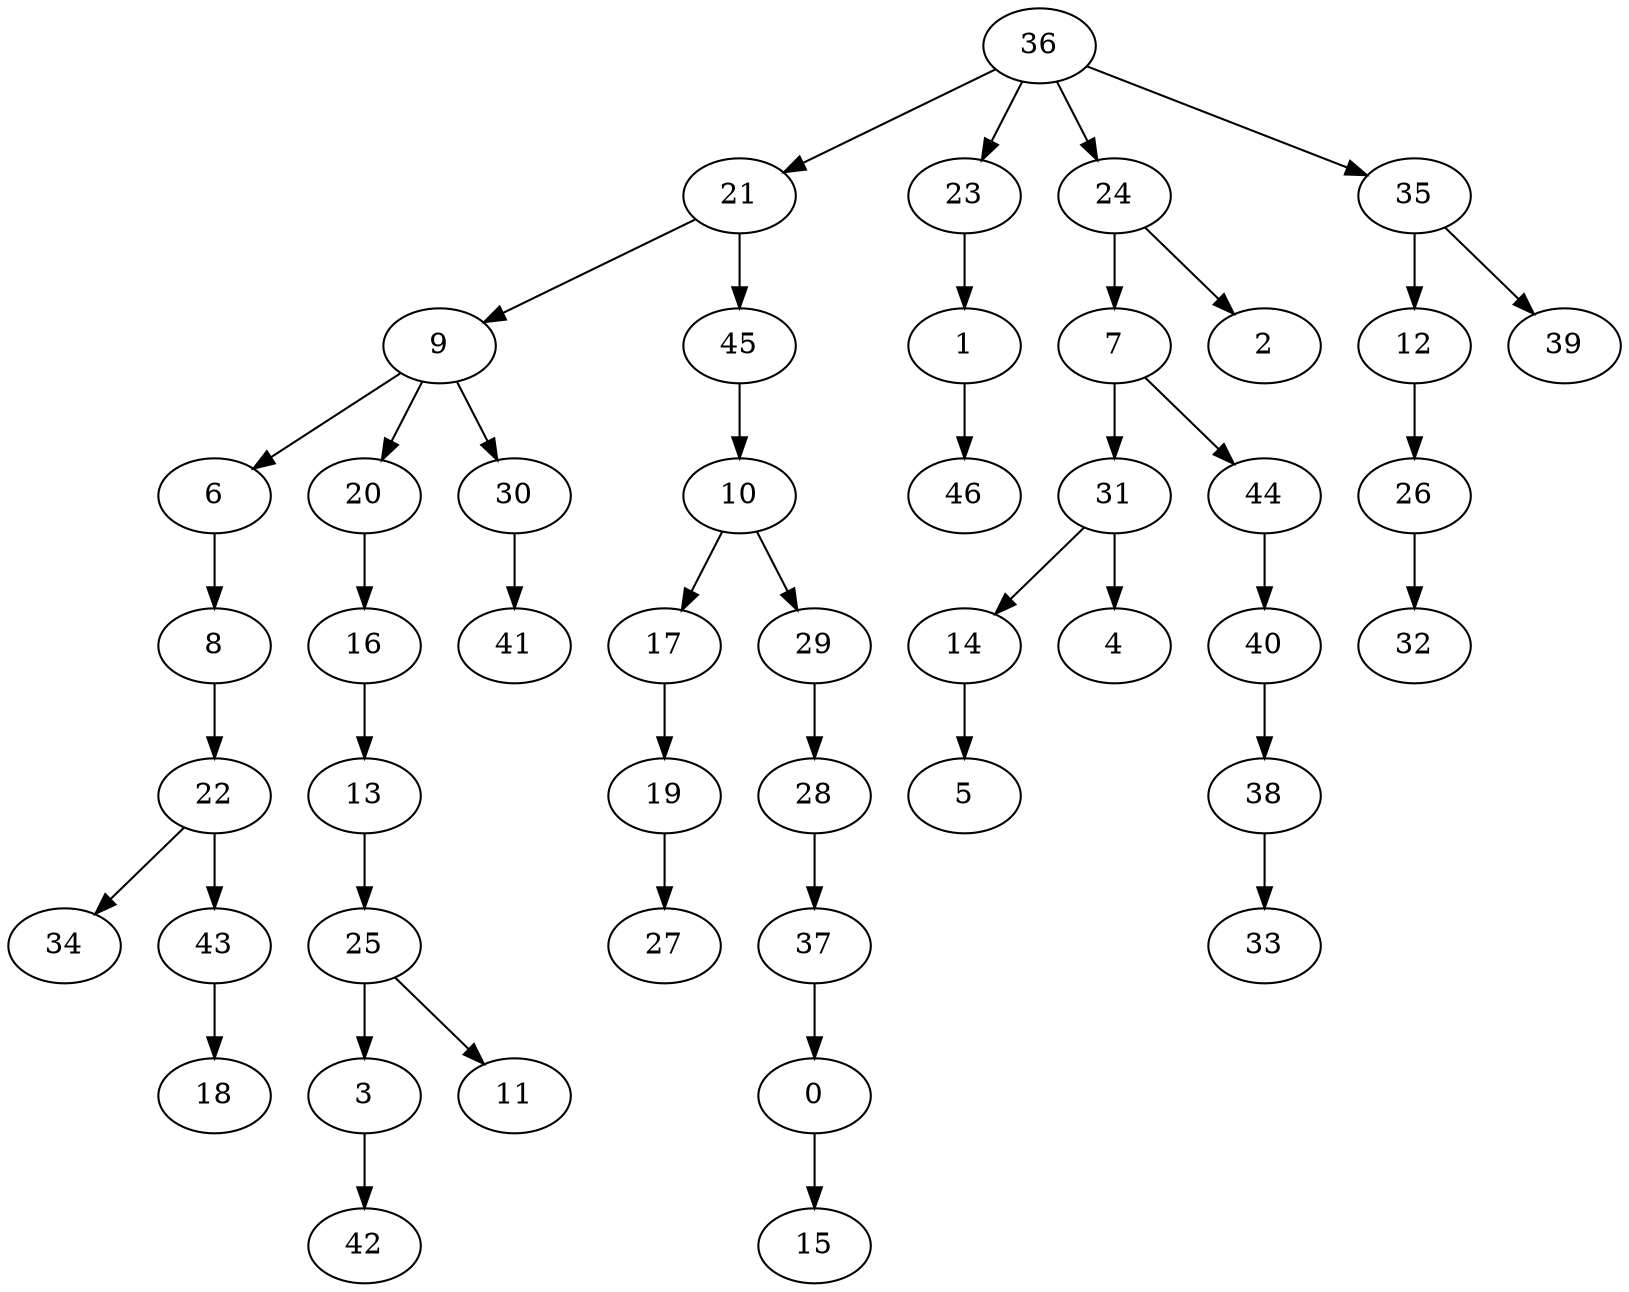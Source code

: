 strict digraph "" {
	0 -> 15;
	1 -> 46;
	3 -> 42;
	6 -> 8;
	7 -> 31;
	7 -> 44;
	8 -> 22;
	9 -> 6;
	9 -> 20;
	9 -> 30;
	10 -> 17;
	10 -> 29;
	12 -> 26;
	13 -> 25;
	14 -> 5;
	16 -> 13;
	17 -> 19;
	19 -> 27;
	20 -> 16;
	21 -> 9;
	21 -> 45;
	22 -> 34;
	22 -> 43;
	23 -> 1;
	24 -> 2;
	24 -> 7;
	25 -> 3;
	25 -> 11;
	26 -> 32;
	28 -> 37;
	29 -> 28;
	30 -> 41;
	31 -> 4;
	31 -> 14;
	35 -> 12;
	35 -> 39;
	36 -> 21;
	36 -> 23;
	36 -> 24;
	36 -> 35;
	37 -> 0;
	38 -> 33;
	40 -> 38;
	43 -> 18;
	44 -> 40;
	45 -> 10;
}
